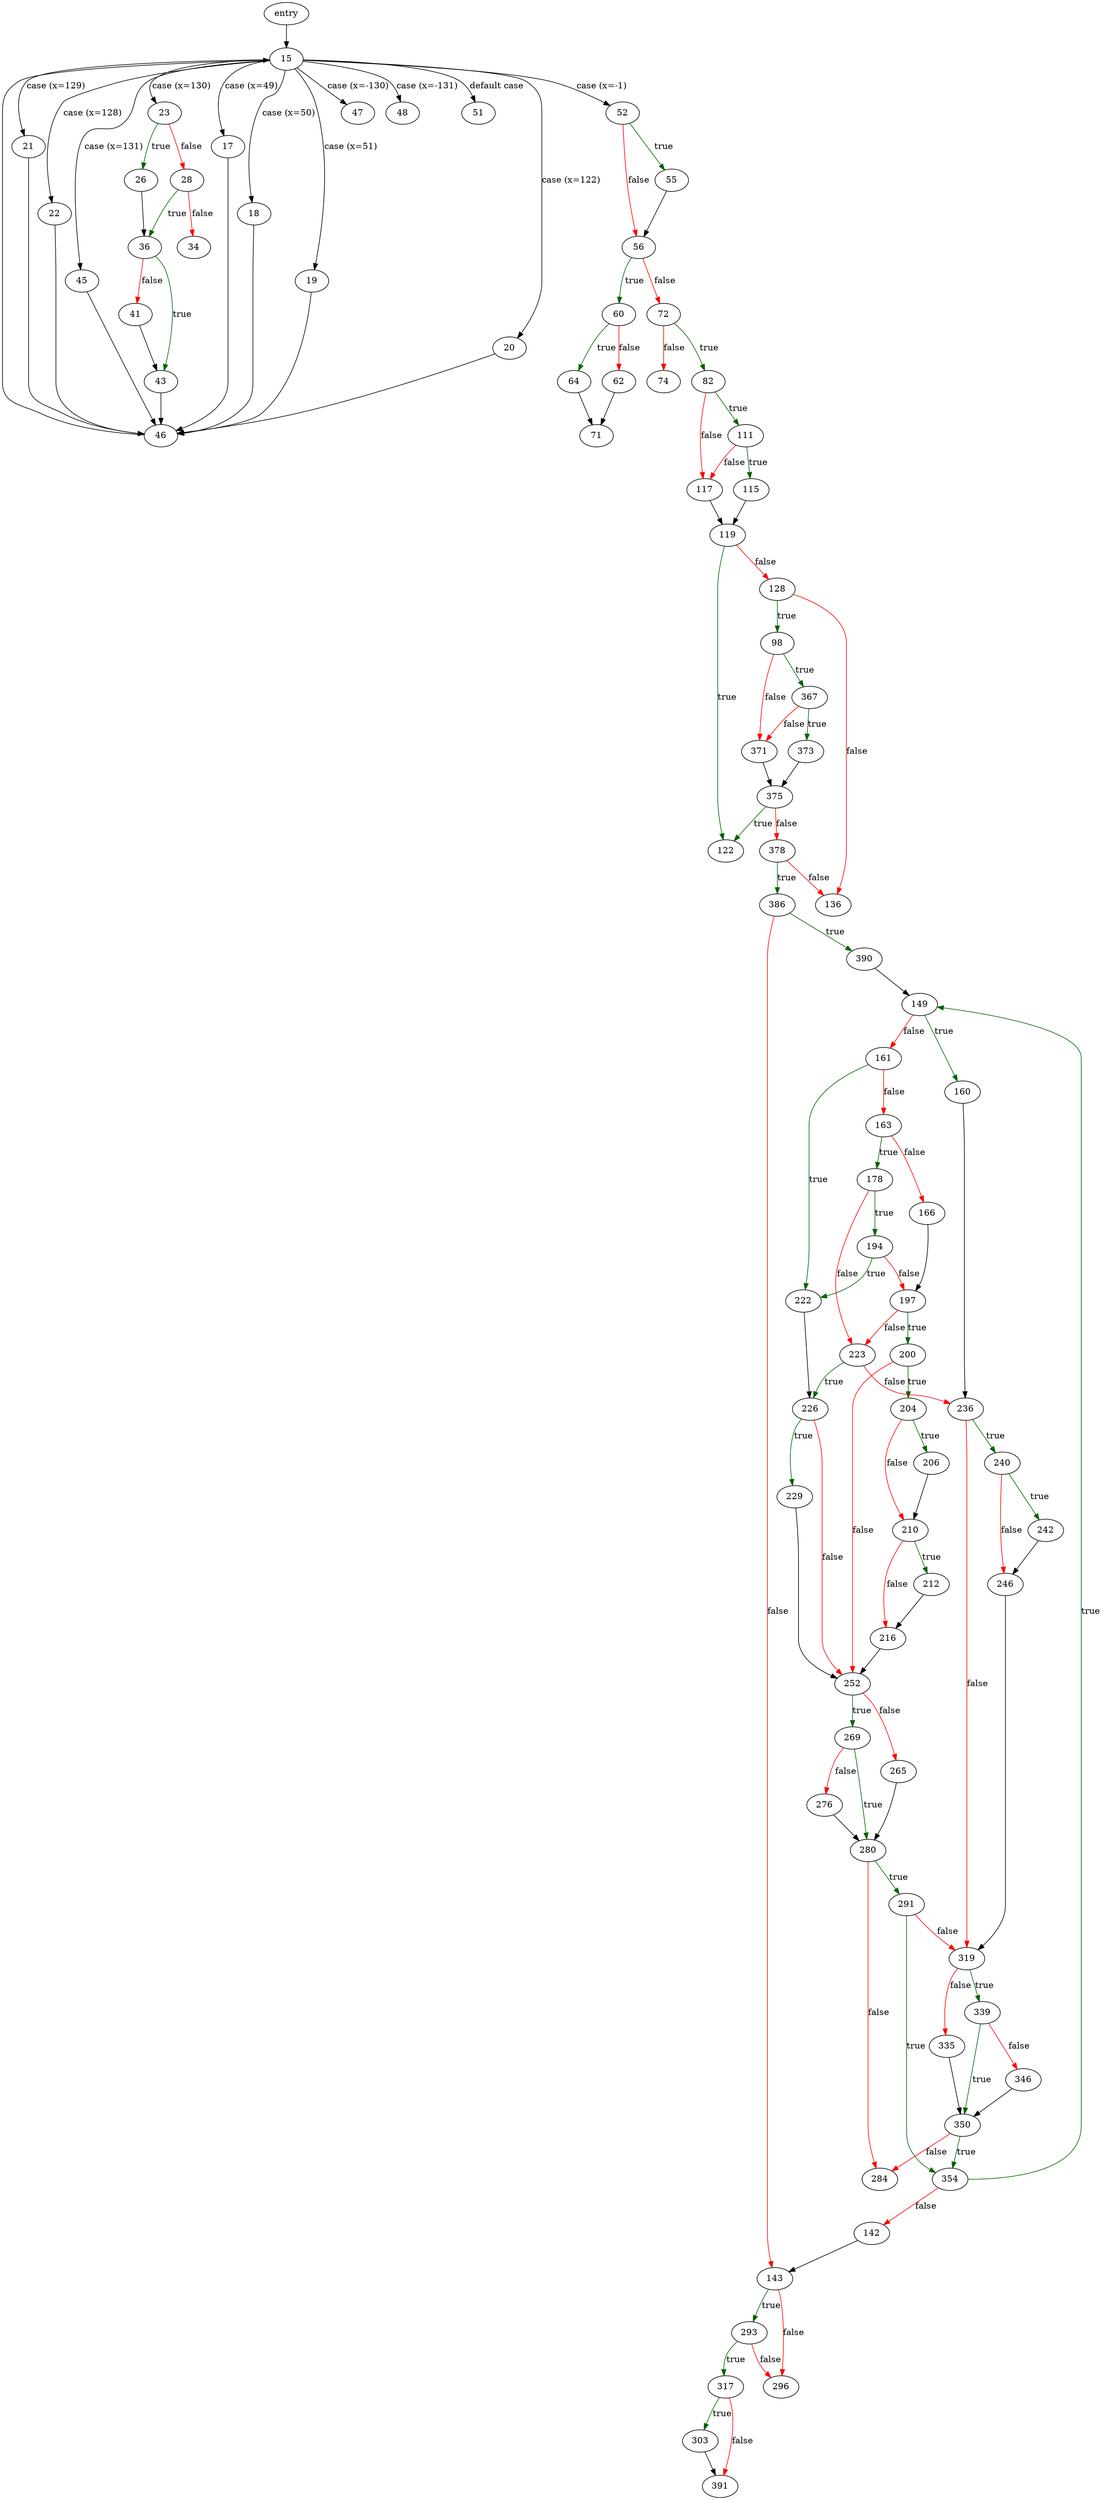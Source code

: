 digraph "main" {
	// Node definitions.
	2 [label=entry];
	15;
	17;
	18;
	19;
	20;
	21;
	22;
	23;
	26;
	28;
	34;
	36;
	41;
	43;
	45;
	46;
	47;
	48;
	51;
	52;
	55;
	56;
	60;
	62;
	64;
	71;
	72;
	74;
	82;
	98;
	111;
	115;
	117;
	119;
	122;
	128;
	136;
	142;
	143;
	149;
	160;
	161;
	163;
	166;
	178;
	194;
	197;
	200;
	204;
	206;
	210;
	212;
	216;
	222;
	223;
	226;
	229;
	236;
	240;
	242;
	246;
	252;
	265;
	269;
	276;
	280;
	284;
	291;
	293;
	296;
	303;
	317;
	319;
	335;
	339;
	346;
	350;
	354;
	367;
	371;
	373;
	375;
	378;
	386;
	390;
	391;

	// Edge definitions.
	2 -> 15;
	15 -> 17 [label="case (x=49)"];
	15 -> 18 [label="case (x=50)"];
	15 -> 19 [label="case (x=51)"];
	15 -> 20 [label="case (x=122)"];
	15 -> 21 [label="case (x=129)"];
	15 -> 22 [label="case (x=128)"];
	15 -> 23 [label="case (x=130)"];
	15 -> 45 [label="case (x=131)"];
	15 -> 47 [label="case (x=-130)"];
	15 -> 48 [label="case (x=-131)"];
	15 -> 51 [label="default case"];
	15 -> 52 [label="case (x=-1)"];
	17 -> 46;
	18 -> 46;
	19 -> 46;
	20 -> 46;
	21 -> 46;
	22 -> 46;
	23 -> 26 [
		color=darkgreen
		label=true
	];
	23 -> 28 [
		color=red
		label=false
	];
	26 -> 36;
	28 -> 34 [
		color=red
		label=false
	];
	28 -> 36 [
		color=darkgreen
		label=true
	];
	36 -> 41 [
		color=red
		label=false
	];
	36 -> 43 [
		color=darkgreen
		label=true
	];
	41 -> 43;
	43 -> 46;
	45 -> 46;
	46 -> 15;
	52 -> 55 [
		color=darkgreen
		label=true
	];
	52 -> 56 [
		color=red
		label=false
	];
	55 -> 56;
	56 -> 60 [
		color=darkgreen
		label=true
	];
	56 -> 72 [
		color=red
		label=false
	];
	60 -> 62 [
		color=red
		label=false
	];
	60 -> 64 [
		color=darkgreen
		label=true
	];
	62 -> 71;
	64 -> 71;
	72 -> 74 [
		color=red
		label=false
	];
	72 -> 82 [
		color=darkgreen
		label=true
	];
	82 -> 111 [
		color=darkgreen
		label=true
	];
	82 -> 117 [
		color=red
		label=false
	];
	98 -> 367 [
		color=darkgreen
		label=true
	];
	98 -> 371 [
		color=red
		label=false
	];
	111 -> 115 [
		color=darkgreen
		label=true
	];
	111 -> 117 [
		color=red
		label=false
	];
	115 -> 119;
	117 -> 119;
	119 -> 122 [
		color=darkgreen
		label=true
	];
	119 -> 128 [
		color=red
		label=false
	];
	128 -> 98 [
		color=darkgreen
		label=true
	];
	128 -> 136 [
		color=red
		label=false
	];
	142 -> 143;
	143 -> 293 [
		color=darkgreen
		label=true
	];
	143 -> 296 [
		color=red
		label=false
	];
	149 -> 160 [
		color=darkgreen
		label=true
	];
	149 -> 161 [
		color=red
		label=false
	];
	160 -> 236;
	161 -> 163 [
		color=red
		label=false
	];
	161 -> 222 [
		color=darkgreen
		label=true
	];
	163 -> 166 [
		color=red
		label=false
	];
	163 -> 178 [
		color=darkgreen
		label=true
	];
	166 -> 197;
	178 -> 194 [
		color=darkgreen
		label=true
	];
	178 -> 223 [
		color=red
		label=false
	];
	194 -> 197 [
		color=red
		label=false
	];
	194 -> 222 [
		color=darkgreen
		label=true
	];
	197 -> 200 [
		color=darkgreen
		label=true
	];
	197 -> 223 [
		color=red
		label=false
	];
	200 -> 204 [
		color=darkgreen
		label=true
	];
	200 -> 252 [
		color=red
		label=false
	];
	204 -> 206 [
		color=darkgreen
		label=true
	];
	204 -> 210 [
		color=red
		label=false
	];
	206 -> 210;
	210 -> 212 [
		color=darkgreen
		label=true
	];
	210 -> 216 [
		color=red
		label=false
	];
	212 -> 216;
	216 -> 252;
	222 -> 226;
	223 -> 226 [
		color=darkgreen
		label=true
	];
	223 -> 236 [
		color=red
		label=false
	];
	226 -> 229 [
		color=darkgreen
		label=true
	];
	226 -> 252 [
		color=red
		label=false
	];
	229 -> 252;
	236 -> 240 [
		color=darkgreen
		label=true
	];
	236 -> 319 [
		color=red
		label=false
	];
	240 -> 242 [
		color=darkgreen
		label=true
	];
	240 -> 246 [
		color=red
		label=false
	];
	242 -> 246;
	246 -> 319;
	252 -> 265 [
		color=red
		label=false
	];
	252 -> 269 [
		color=darkgreen
		label=true
	];
	265 -> 280;
	269 -> 276 [
		color=red
		label=false
	];
	269 -> 280 [
		color=darkgreen
		label=true
	];
	276 -> 280;
	280 -> 284 [
		color=red
		label=false
	];
	280 -> 291 [
		color=darkgreen
		label=true
	];
	291 -> 319 [
		color=red
		label=false
	];
	291 -> 354 [
		color=darkgreen
		label=true
	];
	293 -> 296 [
		color=red
		label=false
	];
	293 -> 317 [
		color=darkgreen
		label=true
	];
	303 -> 391;
	317 -> 303 [
		color=darkgreen
		label=true
	];
	317 -> 391 [
		color=red
		label=false
	];
	319 -> 335 [
		color=red
		label=false
	];
	319 -> 339 [
		color=darkgreen
		label=true
	];
	335 -> 350;
	339 -> 346 [
		color=red
		label=false
	];
	339 -> 350 [
		color=darkgreen
		label=true
	];
	346 -> 350;
	350 -> 284 [
		color=red
		label=false
	];
	350 -> 354 [
		color=darkgreen
		label=true
	];
	354 -> 142 [
		color=red
		label=false
	];
	354 -> 149 [
		color=darkgreen
		label=true
	];
	367 -> 371 [
		color=red
		label=false
	];
	367 -> 373 [
		color=darkgreen
		label=true
	];
	371 -> 375;
	373 -> 375;
	375 -> 122 [
		color=darkgreen
		label=true
	];
	375 -> 378 [
		color=red
		label=false
	];
	378 -> 136 [
		color=red
		label=false
	];
	378 -> 386 [
		color=darkgreen
		label=true
	];
	386 -> 143 [
		color=red
		label=false
	];
	386 -> 390 [
		color=darkgreen
		label=true
	];
	390 -> 149;
}